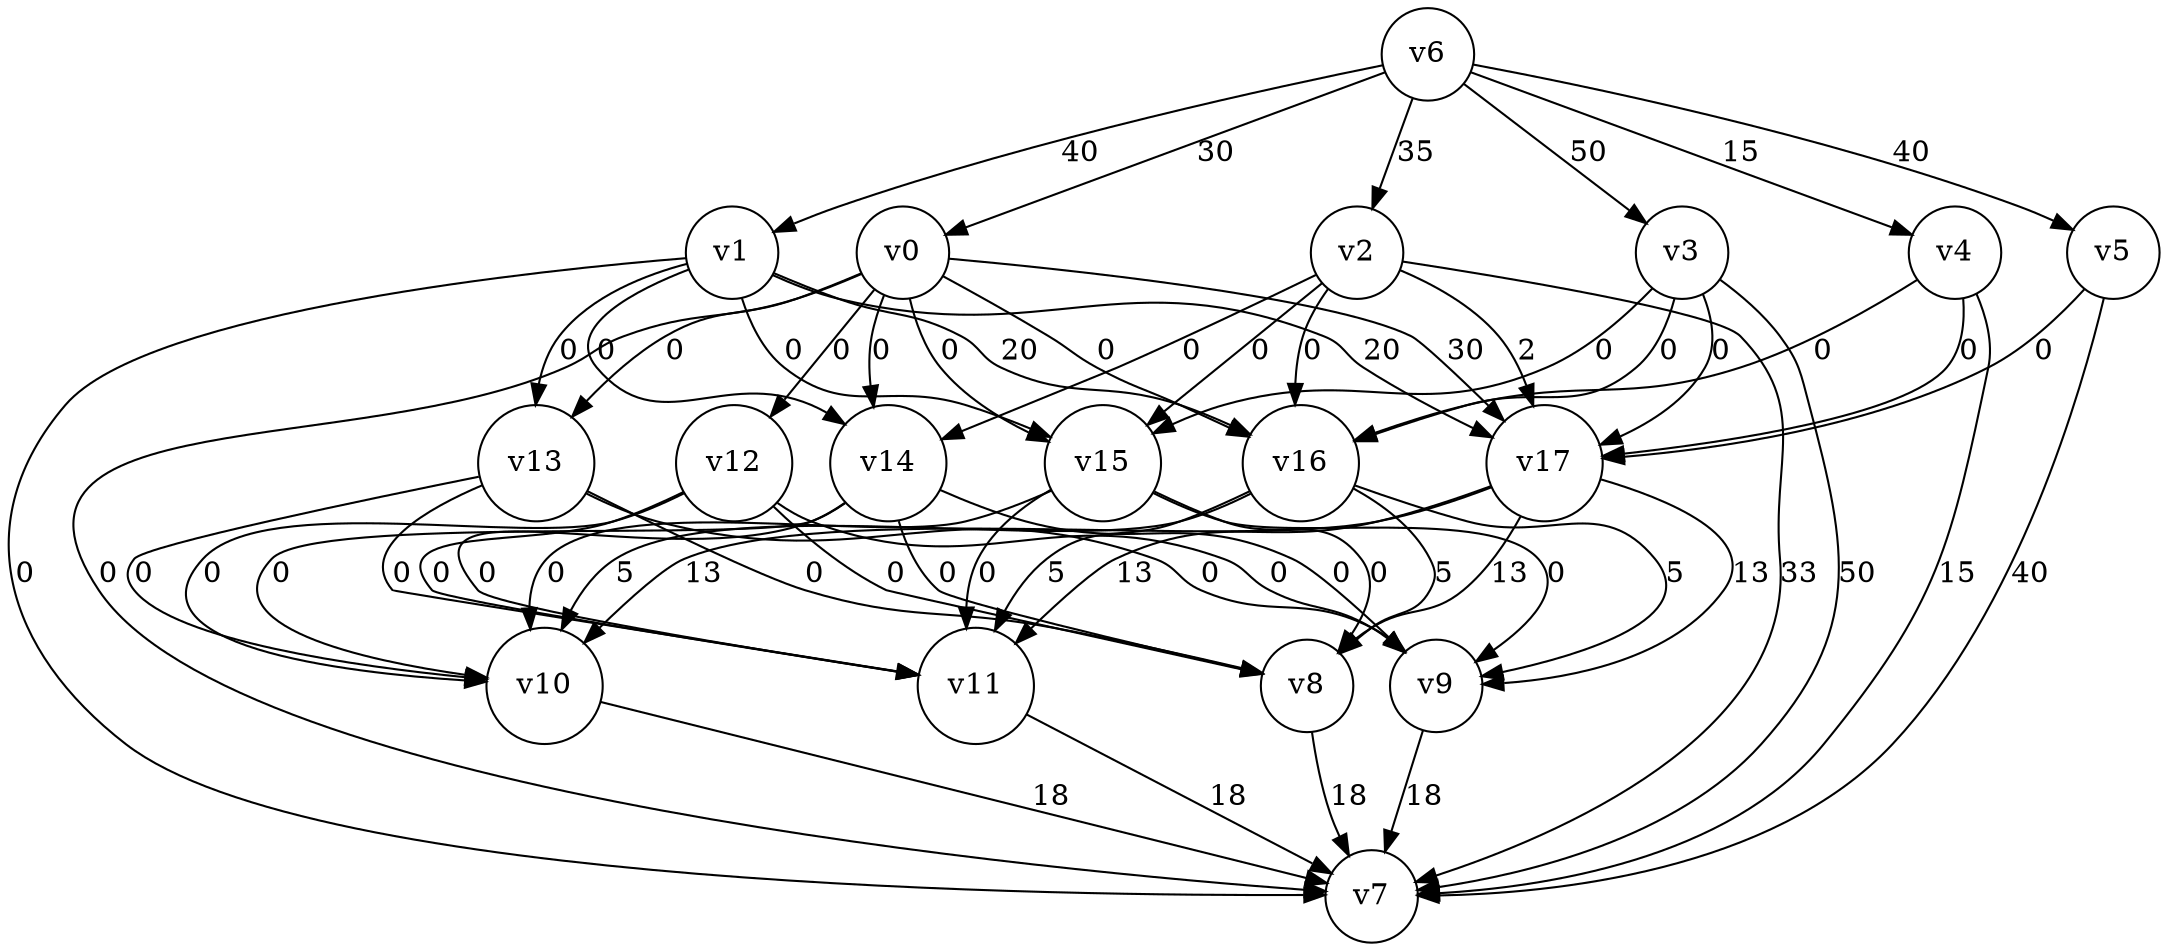 digraph
{
	node [shape=circle, label="v0"] 0;
	node [shape=circle, label="v1"] 1;
	node [shape=circle, label="v2"] 2;
	node [shape=circle, label="v3"] 3;
	node [shape=circle, label="v4"] 4;
	node [shape=circle, label="v5"] 5;
	node [shape=circle, label="v6"] 6;
	node [shape=circle, label="v7"] 7;
	node [shape=circle, label="v8"] 8;
	node [shape=circle, label="v9"] 9;
	node [shape=circle, label="v10"] 10;
	node [shape=circle, label="v11"] 11;
	node [shape=circle, label="v12"] 12;
	node [shape=circle, label="v13"] 13;
	node [shape=circle, label="v14"] 14;
	node [shape=circle, label="v15"] 15;
	node [shape=circle, label="v16"] 16;
	node [shape=circle, label="v17"] 17;
	0 -> 7 [label="0"]
	0 -> 12 [label="0"]
	0 -> 13 [label="0"]
	0 -> 14 [label="0"]
	0 -> 15 [label="0"]
	0 -> 16 [label="0"]
	0 -> 17 [label="30"]
	1 -> 7 [label="0"]
	1 -> 13 [label="0"]
	1 -> 14 [label="0"]
	1 -> 15 [label="0"]
	1 -> 16 [label="20"]
	1 -> 17 [label="20"]
	2 -> 7 [label="33"]
	2 -> 14 [label="0"]
	2 -> 15 [label="0"]
	2 -> 16 [label="0"]
	2 -> 17 [label="2"]
	3 -> 7 [label="50"]
	3 -> 15 [label="0"]
	3 -> 16 [label="0"]
	3 -> 17 [label="0"]
	4 -> 7 [label="15"]
	4 -> 16 [label="0"]
	4 -> 17 [label="0"]
	5 -> 7 [label="40"]
	5 -> 17 [label="0"]
	6 -> 0 [label="30"]
	6 -> 1 [label="40"]
	6 -> 2 [label="35"]
	6 -> 3 [label="50"]
	6 -> 4 [label="15"]
	6 -> 5 [label="40"]
	8 -> 7 [label="18"]
	9 -> 7 [label="18"]
	10 -> 7 [label="18"]
	11 -> 7 [label="18"]
	12 -> 8 [label="0"]
	12 -> 9 [label="0"]
	12 -> 10 [label="0"]
	12 -> 11 [label="0"]
	13 -> 8 [label="0"]
	13 -> 9 [label="0"]
	13 -> 10 [label="0"]
	13 -> 11 [label="0"]
	14 -> 8 [label="0"]
	14 -> 9 [label="0"]
	14 -> 10 [label="0"]
	14 -> 11 [label="0"]
	15 -> 8 [label="0"]
	15 -> 9 [label="0"]
	15 -> 10 [label="0"]
	15 -> 11 [label="0"]
	16 -> 8 [label="5"]
	16 -> 9 [label="5"]
	16 -> 10 [label="5"]
	16 -> 11 [label="5"]
	17 -> 8 [label="13"]
	17 -> 9 [label="13"]
	17 -> 10 [label="13"]
	17 -> 11 [label="13"]
}
